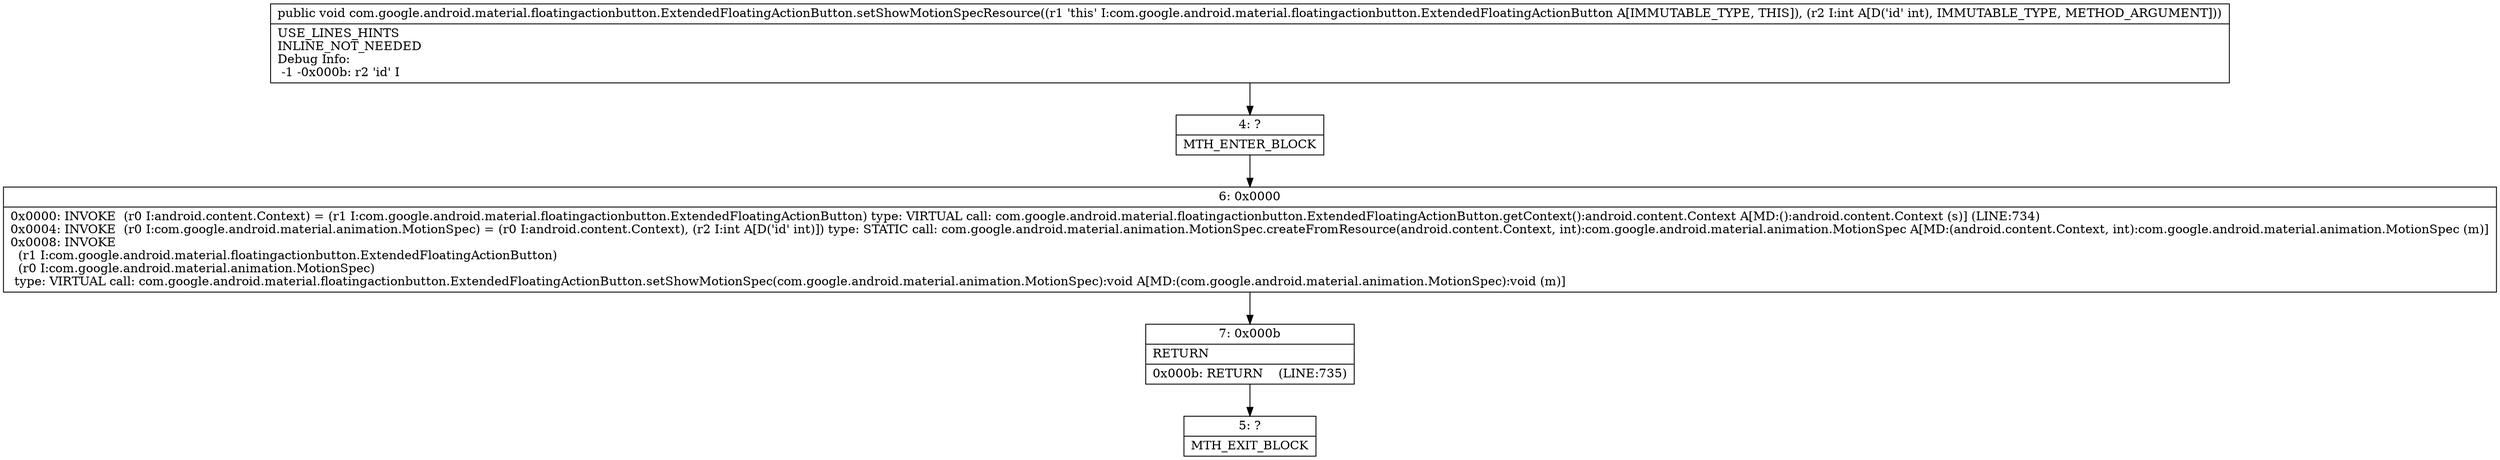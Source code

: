 digraph "CFG forcom.google.android.material.floatingactionbutton.ExtendedFloatingActionButton.setShowMotionSpecResource(I)V" {
Node_4 [shape=record,label="{4\:\ ?|MTH_ENTER_BLOCK\l}"];
Node_6 [shape=record,label="{6\:\ 0x0000|0x0000: INVOKE  (r0 I:android.content.Context) = (r1 I:com.google.android.material.floatingactionbutton.ExtendedFloatingActionButton) type: VIRTUAL call: com.google.android.material.floatingactionbutton.ExtendedFloatingActionButton.getContext():android.content.Context A[MD:():android.content.Context (s)] (LINE:734)\l0x0004: INVOKE  (r0 I:com.google.android.material.animation.MotionSpec) = (r0 I:android.content.Context), (r2 I:int A[D('id' int)]) type: STATIC call: com.google.android.material.animation.MotionSpec.createFromResource(android.content.Context, int):com.google.android.material.animation.MotionSpec A[MD:(android.content.Context, int):com.google.android.material.animation.MotionSpec (m)]\l0x0008: INVOKE  \l  (r1 I:com.google.android.material.floatingactionbutton.ExtendedFloatingActionButton)\l  (r0 I:com.google.android.material.animation.MotionSpec)\l type: VIRTUAL call: com.google.android.material.floatingactionbutton.ExtendedFloatingActionButton.setShowMotionSpec(com.google.android.material.animation.MotionSpec):void A[MD:(com.google.android.material.animation.MotionSpec):void (m)]\l}"];
Node_7 [shape=record,label="{7\:\ 0x000b|RETURN\l|0x000b: RETURN    (LINE:735)\l}"];
Node_5 [shape=record,label="{5\:\ ?|MTH_EXIT_BLOCK\l}"];
MethodNode[shape=record,label="{public void com.google.android.material.floatingactionbutton.ExtendedFloatingActionButton.setShowMotionSpecResource((r1 'this' I:com.google.android.material.floatingactionbutton.ExtendedFloatingActionButton A[IMMUTABLE_TYPE, THIS]), (r2 I:int A[D('id' int), IMMUTABLE_TYPE, METHOD_ARGUMENT]))  | USE_LINES_HINTS\lINLINE_NOT_NEEDED\lDebug Info:\l  \-1 \-0x000b: r2 'id' I\l}"];
MethodNode -> Node_4;Node_4 -> Node_6;
Node_6 -> Node_7;
Node_7 -> Node_5;
}

